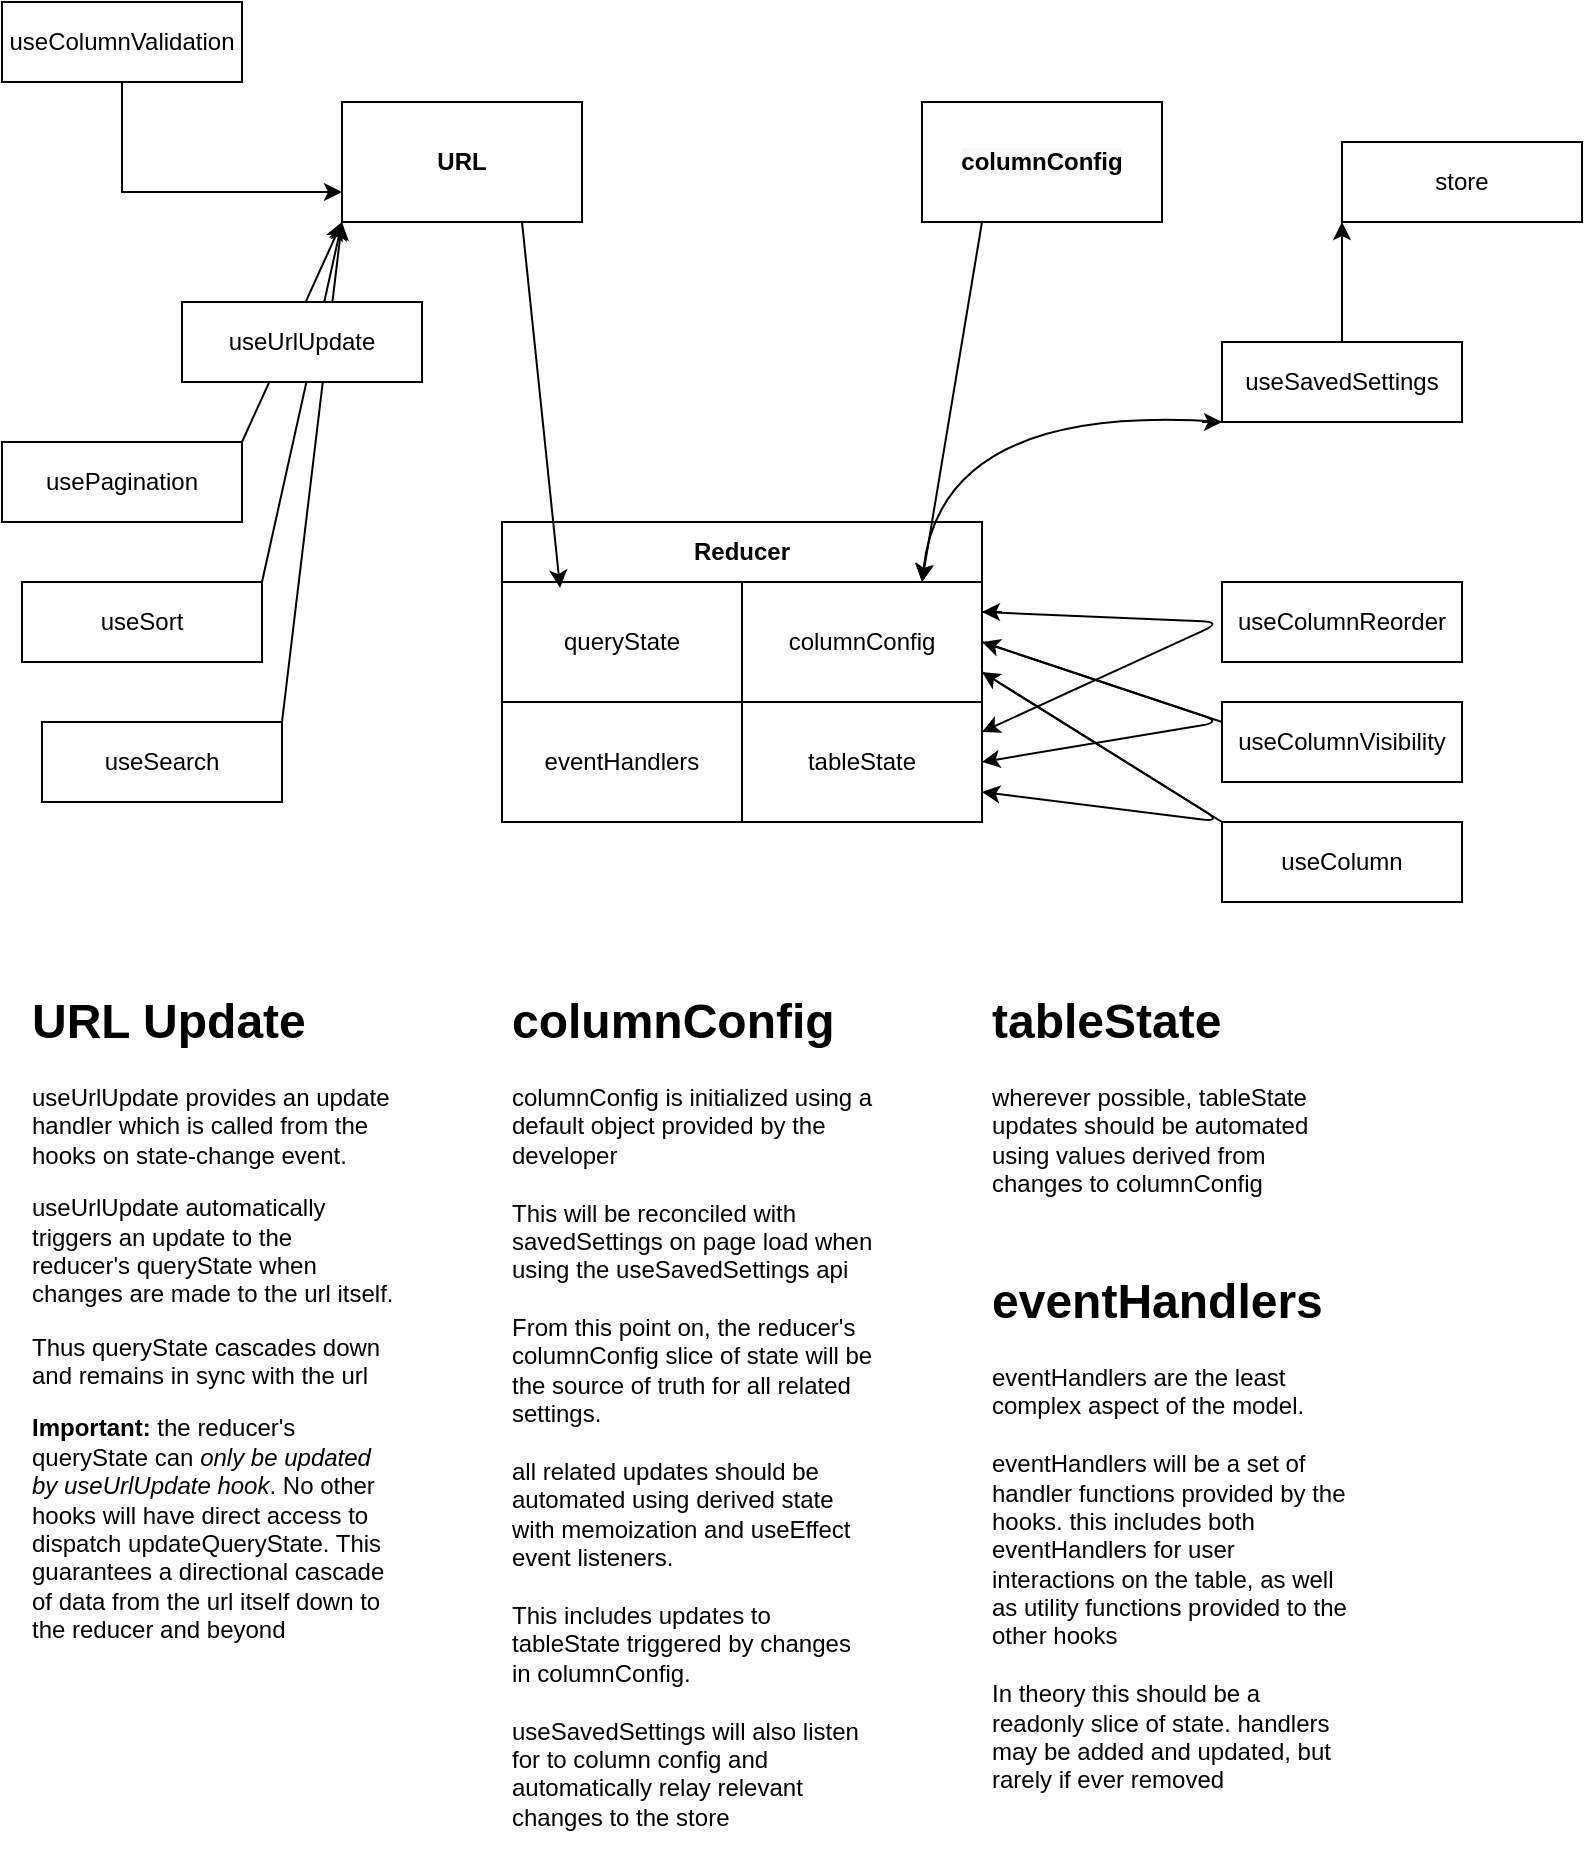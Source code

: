<mxfile version="15.3.8" type="github">
  <diagram id="kgpKYQtTHZ0yAKxKKP6v" name="Page-1">
    <mxGraphModel dx="1426" dy="769" grid="1" gridSize="10" guides="1" tooltips="1" connect="1" arrows="1" fold="1" page="1" pageScale="1" pageWidth="850" pageHeight="1100" math="0" shadow="0">
      <root>
        <mxCell id="0" />
        <mxCell id="1" parent="0" />
        <mxCell id="AhGVvRew5cqHdZ6Sx61x-8" value="tableState" style="rounded=0;whiteSpace=wrap;html=1;" vertex="1" parent="1">
          <mxGeometry x="400" y="380" width="120" height="60" as="geometry" />
        </mxCell>
        <mxCell id="AhGVvRew5cqHdZ6Sx61x-9" value="eventHandlers" style="rounded=0;whiteSpace=wrap;html=1;" vertex="1" parent="1">
          <mxGeometry x="280" y="380" width="120" height="60" as="geometry" />
        </mxCell>
        <mxCell id="AhGVvRew5cqHdZ6Sx61x-10" value="columnConfig" style="rounded=0;whiteSpace=wrap;html=1;" vertex="1" parent="1">
          <mxGeometry x="400" y="320" width="120" height="60" as="geometry" />
        </mxCell>
        <mxCell id="AhGVvRew5cqHdZ6Sx61x-11" value="queryState" style="rounded=0;whiteSpace=wrap;html=1;" vertex="1" parent="1">
          <mxGeometry x="280" y="320" width="120" height="60" as="geometry" />
        </mxCell>
        <mxCell id="AhGVvRew5cqHdZ6Sx61x-12" value="&lt;b&gt;Reducer&lt;/b&gt;" style="rounded=0;whiteSpace=wrap;html=1;" vertex="1" parent="1">
          <mxGeometry x="280" y="290" width="240" height="30" as="geometry" />
        </mxCell>
        <mxCell id="AhGVvRew5cqHdZ6Sx61x-13" value="&lt;b&gt;URL&lt;/b&gt;" style="rounded=0;whiteSpace=wrap;html=1;" vertex="1" parent="1">
          <mxGeometry x="200" y="80" width="120" height="60" as="geometry" />
        </mxCell>
        <mxCell id="AhGVvRew5cqHdZ6Sx61x-14" value="&lt;b style=&quot;color: rgb(0 , 0 , 0) ; font-family: &amp;#34;helvetica&amp;#34; ; font-size: 12px ; font-style: normal ; letter-spacing: normal ; text-align: center ; text-indent: 0px ; text-transform: none ; word-spacing: 0px ; background-color: rgb(248 , 249 , 250)&quot;&gt;columnConfig&lt;br&gt;&lt;/b&gt;" style="rounded=0;whiteSpace=wrap;html=1;" vertex="1" parent="1">
          <mxGeometry x="490" y="80" width="120" height="60" as="geometry" />
        </mxCell>
        <mxCell id="AhGVvRew5cqHdZ6Sx61x-20" value="usePagination" style="rounded=0;whiteSpace=wrap;html=1;" vertex="1" parent="1">
          <mxGeometry x="30" y="250" width="120" height="40" as="geometry" />
        </mxCell>
        <mxCell id="AhGVvRew5cqHdZ6Sx61x-23" value="useSort" style="rounded=0;whiteSpace=wrap;html=1;" vertex="1" parent="1">
          <mxGeometry x="40" y="320" width="120" height="40" as="geometry" />
        </mxCell>
        <mxCell id="AhGVvRew5cqHdZ6Sx61x-25" value="useSearch" style="rounded=0;whiteSpace=wrap;html=1;" vertex="1" parent="1">
          <mxGeometry x="50" y="390" width="120" height="40" as="geometry" />
        </mxCell>
        <mxCell id="AhGVvRew5cqHdZ6Sx61x-28" value="" style="endArrow=classic;html=1;exitX=0.75;exitY=1;exitDx=0;exitDy=0;entryX=0.121;entryY=1.1;entryDx=0;entryDy=0;entryPerimeter=0;" edge="1" parent="1" source="AhGVvRew5cqHdZ6Sx61x-13" target="AhGVvRew5cqHdZ6Sx61x-12">
          <mxGeometry width="50" height="50" relative="1" as="geometry">
            <mxPoint x="400" y="420" as="sourcePoint" />
            <mxPoint x="450" y="370" as="targetPoint" />
          </mxGeometry>
        </mxCell>
        <mxCell id="AhGVvRew5cqHdZ6Sx61x-31" value="" style="endArrow=classic;html=1;exitX=1;exitY=0;exitDx=0;exitDy=0;" edge="1" parent="1" source="AhGVvRew5cqHdZ6Sx61x-25">
          <mxGeometry width="50" height="50" relative="1" as="geometry">
            <mxPoint x="160" y="400" as="sourcePoint" />
            <mxPoint x="200" y="140" as="targetPoint" />
          </mxGeometry>
        </mxCell>
        <mxCell id="AhGVvRew5cqHdZ6Sx61x-32" value="" style="endArrow=classic;html=1;" edge="1" parent="1">
          <mxGeometry width="50" height="50" relative="1" as="geometry">
            <mxPoint x="160" y="320" as="sourcePoint" />
            <mxPoint x="200" y="140" as="targetPoint" />
          </mxGeometry>
        </mxCell>
        <mxCell id="AhGVvRew5cqHdZ6Sx61x-33" value="" style="endArrow=classic;html=1;entryX=0;entryY=1;entryDx=0;entryDy=0;exitX=1;exitY=0;exitDx=0;exitDy=0;" edge="1" parent="1" source="AhGVvRew5cqHdZ6Sx61x-20" target="AhGVvRew5cqHdZ6Sx61x-13">
          <mxGeometry width="50" height="50" relative="1" as="geometry">
            <mxPoint x="160" y="250" as="sourcePoint" />
            <mxPoint x="210" y="200" as="targetPoint" />
          </mxGeometry>
        </mxCell>
        <mxCell id="AhGVvRew5cqHdZ6Sx61x-40" style="edgeStyle=orthogonalEdgeStyle;rounded=0;orthogonalLoop=1;jettySize=auto;html=1;exitX=0.5;exitY=0;exitDx=0;exitDy=0;entryX=0;entryY=1;entryDx=0;entryDy=0;" edge="1" parent="1" source="AhGVvRew5cqHdZ6Sx61x-34" target="AhGVvRew5cqHdZ6Sx61x-37">
          <mxGeometry relative="1" as="geometry" />
        </mxCell>
        <mxCell id="AhGVvRew5cqHdZ6Sx61x-34" value="useSavedSettings" style="whiteSpace=wrap;html=1;" vertex="1" parent="1">
          <mxGeometry x="640" y="200" width="120" height="40" as="geometry" />
        </mxCell>
        <mxCell id="AhGVvRew5cqHdZ6Sx61x-35" value="" style="endArrow=classic;html=1;exitX=0.25;exitY=1;exitDx=0;exitDy=0;entryX=0.75;entryY=0;entryDx=0;entryDy=0;" edge="1" parent="1" source="AhGVvRew5cqHdZ6Sx61x-14" target="AhGVvRew5cqHdZ6Sx61x-10">
          <mxGeometry width="50" height="50" relative="1" as="geometry">
            <mxPoint x="400" y="420" as="sourcePoint" />
            <mxPoint x="450" y="370" as="targetPoint" />
          </mxGeometry>
        </mxCell>
        <mxCell id="AhGVvRew5cqHdZ6Sx61x-36" value="" style="curved=1;endArrow=classic;html=1;exitX=0;exitY=1;exitDx=0;exitDy=0;" edge="1" parent="1" source="AhGVvRew5cqHdZ6Sx61x-34">
          <mxGeometry width="50" height="50" relative="1" as="geometry">
            <mxPoint x="400" y="420" as="sourcePoint" />
            <mxPoint x="490" y="320" as="targetPoint" />
            <Array as="points">
              <mxPoint x="500" y="230" />
            </Array>
          </mxGeometry>
        </mxCell>
        <mxCell id="AhGVvRew5cqHdZ6Sx61x-37" value="store" style="rounded=0;whiteSpace=wrap;html=1;" vertex="1" parent="1">
          <mxGeometry x="700" y="100" width="120" height="40" as="geometry" />
        </mxCell>
        <mxCell id="AhGVvRew5cqHdZ6Sx61x-41" value="useColumn" style="rounded=0;whiteSpace=wrap;html=1;" vertex="1" parent="1">
          <mxGeometry x="640" y="440" width="120" height="40" as="geometry" />
        </mxCell>
        <mxCell id="AhGVvRew5cqHdZ6Sx61x-42" value="useColumnVisibility" style="rounded=0;whiteSpace=wrap;html=1;" vertex="1" parent="1">
          <mxGeometry x="640" y="380" width="120" height="40" as="geometry" />
        </mxCell>
        <mxCell id="AhGVvRew5cqHdZ6Sx61x-43" value="useColumnReorder" style="rounded=0;whiteSpace=wrap;html=1;" vertex="1" parent="1">
          <mxGeometry x="640" y="320" width="120" height="40" as="geometry" />
        </mxCell>
        <mxCell id="AhGVvRew5cqHdZ6Sx61x-46" style="edgeStyle=orthogonalEdgeStyle;rounded=0;orthogonalLoop=1;jettySize=auto;html=1;exitX=0.5;exitY=1;exitDx=0;exitDy=0;entryX=0;entryY=0.75;entryDx=0;entryDy=0;" edge="1" parent="1" source="AhGVvRew5cqHdZ6Sx61x-44" target="AhGVvRew5cqHdZ6Sx61x-13">
          <mxGeometry relative="1" as="geometry" />
        </mxCell>
        <mxCell id="AhGVvRew5cqHdZ6Sx61x-44" value="useColumnValidation" style="rounded=0;whiteSpace=wrap;html=1;" vertex="1" parent="1">
          <mxGeometry x="30" y="30" width="120" height="40" as="geometry" />
        </mxCell>
        <mxCell id="AhGVvRew5cqHdZ6Sx61x-50" value="" style="endArrow=classic;html=1;" edge="1" parent="1">
          <mxGeometry width="50" height="50" relative="1" as="geometry">
            <mxPoint x="630" y="240" as="sourcePoint" />
            <mxPoint x="640" y="240" as="targetPoint" />
          </mxGeometry>
        </mxCell>
        <mxCell id="AhGVvRew5cqHdZ6Sx61x-51" value="" style="endArrow=classic;html=1;entryX=1;entryY=0.25;entryDx=0;entryDy=0;exitX=1;exitY=0.25;exitDx=0;exitDy=0;" edge="1" parent="1" source="AhGVvRew5cqHdZ6Sx61x-10" target="AhGVvRew5cqHdZ6Sx61x-8">
          <mxGeometry width="50" height="50" relative="1" as="geometry">
            <mxPoint x="400" y="420" as="sourcePoint" />
            <mxPoint x="450" y="370" as="targetPoint" />
            <Array as="points">
              <mxPoint x="640" y="340" />
            </Array>
          </mxGeometry>
        </mxCell>
        <mxCell id="AhGVvRew5cqHdZ6Sx61x-54" value="" style="endArrow=classic;html=1;exitX=1;exitY=0.5;exitDx=0;exitDy=0;entryX=1;entryY=0.5;entryDx=0;entryDy=0;" edge="1" parent="1" source="AhGVvRew5cqHdZ6Sx61x-10" target="AhGVvRew5cqHdZ6Sx61x-8">
          <mxGeometry width="50" height="50" relative="1" as="geometry">
            <mxPoint x="400" y="420" as="sourcePoint" />
            <mxPoint x="450" y="370" as="targetPoint" />
            <Array as="points">
              <mxPoint x="640" y="390" />
            </Array>
          </mxGeometry>
        </mxCell>
        <mxCell id="AhGVvRew5cqHdZ6Sx61x-55" value="" style="endArrow=classic;html=1;exitX=1;exitY=0.75;exitDx=0;exitDy=0;entryX=1;entryY=0.75;entryDx=0;entryDy=0;" edge="1" parent="1" source="AhGVvRew5cqHdZ6Sx61x-10" target="AhGVvRew5cqHdZ6Sx61x-8">
          <mxGeometry width="50" height="50" relative="1" as="geometry">
            <mxPoint x="520" y="370" as="sourcePoint" />
            <mxPoint x="450" y="370" as="targetPoint" />
            <Array as="points">
              <mxPoint x="640" y="440" />
            </Array>
          </mxGeometry>
        </mxCell>
        <mxCell id="AhGVvRew5cqHdZ6Sx61x-57" value="&lt;h1&gt;URL Update&lt;/h1&gt;&lt;p&gt;useUrlUpdate provides an update handler which is called from the hooks on state-change event.&lt;/p&gt;&lt;p&gt;useUrlUpdate automatically triggers an update to the reducer&#39;s queryState when changes are made to the url itself.&lt;/p&gt;&lt;p&gt;Thus queryState cascades down and remains in sync with the url&lt;/p&gt;&lt;p&gt;&lt;b&gt;Important: &lt;/b&gt;the reducer&#39;s queryState can &lt;i&gt;only be updated by useUrlUpdate hook&lt;/i&gt;. No other hooks will have direct access to dispatch updateQueryState. This guarantees a directional cascade of data from the url itself down to the reducer and beyond&lt;/p&gt;" style="text;html=1;strokeColor=none;fillColor=none;spacing=5;spacingTop=-20;whiteSpace=wrap;overflow=hidden;rounded=0;" vertex="1" parent="1">
          <mxGeometry x="40" y="520" width="190" height="340" as="geometry" />
        </mxCell>
        <mxCell id="AhGVvRew5cqHdZ6Sx61x-58" value="useUrlUpdate" style="rounded=0;whiteSpace=wrap;html=1;" vertex="1" parent="1">
          <mxGeometry x="120" y="180" width="120" height="40" as="geometry" />
        </mxCell>
        <mxCell id="AhGVvRew5cqHdZ6Sx61x-60" value="&lt;h1&gt;columnConfig&lt;/h1&gt;&lt;div&gt;columnConfig is initialized using a default object provided by the developer&lt;/div&gt;&lt;div&gt;&lt;br&gt;&lt;/div&gt;&lt;div&gt;This will be reconciled with savedSettings on page load when using the useSavedSettings api&lt;/div&gt;&lt;div&gt;&lt;br&gt;&lt;/div&gt;&lt;div&gt;From this point on, the reducer&#39;s columnConfig slice of state will be the source of truth for all related settings.&lt;/div&gt;&lt;div&gt;&lt;br&gt;&lt;/div&gt;&lt;div&gt;all related updates should be automated using derived state with memoization and useEffect event listeners.&lt;/div&gt;&lt;div&gt;&lt;br&gt;&lt;/div&gt;&lt;div&gt;This includes updates to tableState triggered by changes in columnConfig.&lt;/div&gt;&lt;div&gt;&lt;br&gt;&lt;/div&gt;&lt;div&gt;useSavedSettings will also listen for to column config and automatically relay relevant changes to the store&lt;/div&gt;" style="text;html=1;strokeColor=none;fillColor=none;spacing=5;spacingTop=-20;whiteSpace=wrap;overflow=hidden;rounded=0;" vertex="1" parent="1">
          <mxGeometry x="280" y="520" width="190" height="440" as="geometry" />
        </mxCell>
        <mxCell id="AhGVvRew5cqHdZ6Sx61x-63" value="&lt;h1&gt;tableState&lt;/h1&gt;&lt;div&gt;wherever possible, tableState updates should be automated using values derived from changes to columnConfig&lt;/div&gt;" style="text;html=1;strokeColor=none;fillColor=none;spacing=5;spacingTop=-20;whiteSpace=wrap;overflow=hidden;rounded=0;" vertex="1" parent="1">
          <mxGeometry x="520" y="520" width="190" height="120" as="geometry" />
        </mxCell>
        <mxCell id="AhGVvRew5cqHdZ6Sx61x-64" value="&lt;h1&gt;eventHandlers&lt;/h1&gt;&lt;div&gt;eventHandlers are the least complex aspect of the model.&lt;/div&gt;&lt;div&gt;&lt;br&gt;&lt;/div&gt;&lt;div&gt;eventHandlers will be a set of handler functions provided by the hooks. this includes both eventHandlers for user interactions on the table, as well as utility functions provided to the other hooks&lt;/div&gt;&lt;div&gt;&lt;br&gt;&lt;/div&gt;&lt;div&gt;In theory this should be a readonly slice of state. handlers may be added and updated, but rarely if ever removed&lt;/div&gt;" style="text;html=1;strokeColor=none;fillColor=none;spacing=5;spacingTop=-20;whiteSpace=wrap;overflow=hidden;rounded=0;" vertex="1" parent="1">
          <mxGeometry x="520" y="660" width="190" height="280" as="geometry" />
        </mxCell>
        <mxCell id="AhGVvRew5cqHdZ6Sx61x-66" value="" style="endArrow=classic;html=1;entryX=1;entryY=0.25;entryDx=0;entryDy=0;" edge="1" parent="1" target="AhGVvRew5cqHdZ6Sx61x-10">
          <mxGeometry width="50" height="50" relative="1" as="geometry">
            <mxPoint x="530" y="335" as="sourcePoint" />
            <mxPoint x="540" y="320" as="targetPoint" />
          </mxGeometry>
        </mxCell>
        <mxCell id="AhGVvRew5cqHdZ6Sx61x-67" value="" style="endArrow=classic;html=1;entryX=1;entryY=0.5;entryDx=0;entryDy=0;" edge="1" parent="1" target="AhGVvRew5cqHdZ6Sx61x-10">
          <mxGeometry width="50" height="50" relative="1" as="geometry">
            <mxPoint x="640" y="390" as="sourcePoint" />
            <mxPoint x="510" y="360" as="targetPoint" />
          </mxGeometry>
        </mxCell>
        <mxCell id="AhGVvRew5cqHdZ6Sx61x-69" value="" style="endArrow=classic;html=1;entryX=1;entryY=0.75;entryDx=0;entryDy=0;" edge="1" parent="1" target="AhGVvRew5cqHdZ6Sx61x-10">
          <mxGeometry width="50" height="50" relative="1" as="geometry">
            <mxPoint x="640" y="440" as="sourcePoint" />
            <mxPoint x="510" y="360" as="targetPoint" />
          </mxGeometry>
        </mxCell>
      </root>
    </mxGraphModel>
  </diagram>
</mxfile>
